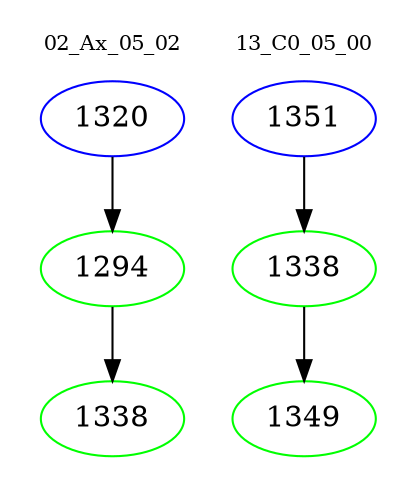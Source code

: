 digraph{
subgraph cluster_0 {
color = white
label = "02_Ax_05_02";
fontsize=10;
T0_1320 [label="1320", color="blue"]
T0_1320 -> T0_1294 [color="black"]
T0_1294 [label="1294", color="green"]
T0_1294 -> T0_1338 [color="black"]
T0_1338 [label="1338", color="green"]
}
subgraph cluster_1 {
color = white
label = "13_C0_05_00";
fontsize=10;
T1_1351 [label="1351", color="blue"]
T1_1351 -> T1_1338 [color="black"]
T1_1338 [label="1338", color="green"]
T1_1338 -> T1_1349 [color="black"]
T1_1349 [label="1349", color="green"]
}
}
